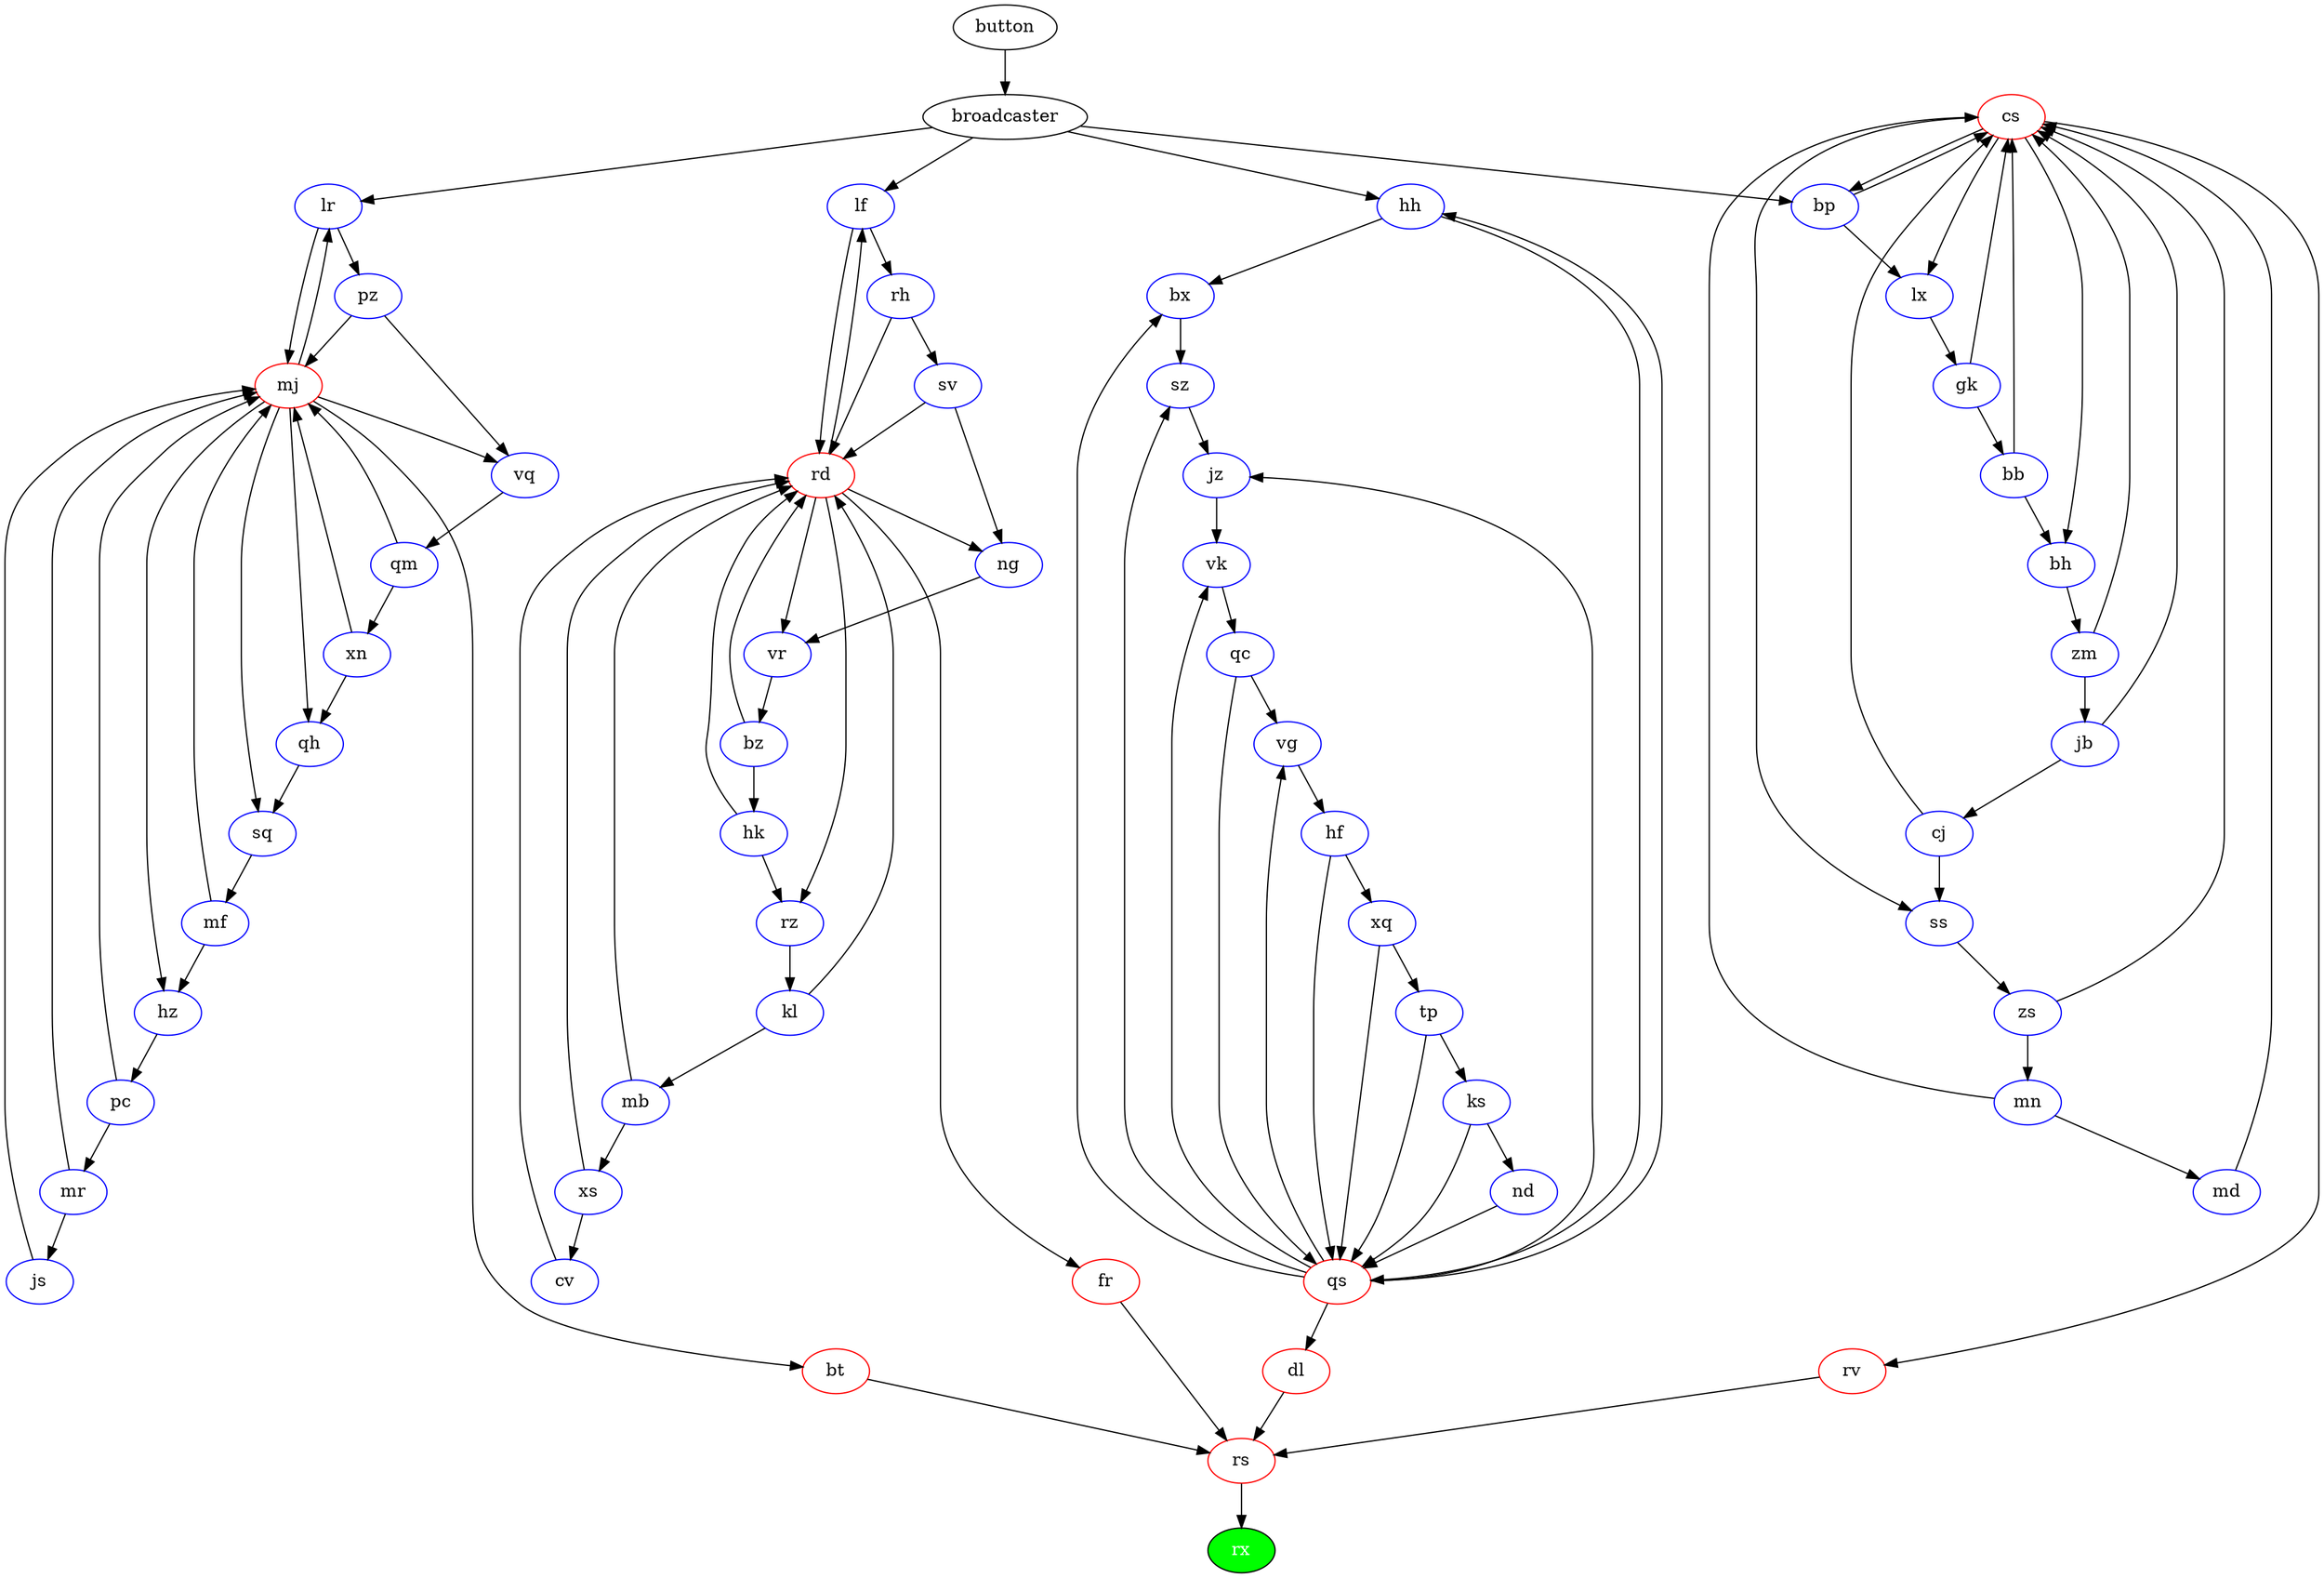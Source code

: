 digraph machine {
fr [color=red]
sz [color=blue]
cs [color=red]
mn [color=blue]
bh [color=blue]
tp [color=blue]
xn [color=blue]
md [color=blue]
bp [color=blue]
bb [color=blue]
rz [color=blue]
hf [color=blue]
vg [color=blue]
qm [color=blue]
jz [color=blue]
hz [color=blue]
qh [color=blue]
gk [color=blue]
sq [color=blue]
rh [color=blue]
mj [color=red]
js [color=blue]
bx [color=blue]
vq [color=blue]
vr [color=blue]
zm [color=blue]
mb [color=blue]
ss [color=blue]
qs [color=red]
nd [color=blue]
hh [color=blue]
lf [color=blue]
hk [color=blue]
cj [color=blue]
rv [color=red]
cv [color=blue]
dl [color=red]
rd [color=red]
broadcaster [color=black]
rs [color=red]
mf [color=blue]
qc [color=blue]
bt [color=red]
vk [color=blue]
xq [color=blue]
xs [color=blue]
bz [color=blue]
sv [color=blue]
kl [color=blue]
lx [color=blue]
ks [color=blue]
zs [color=blue]
jb [color=blue]
pc [color=blue]
lr [color=blue]
ng [color=blue]
pz [color=blue]
mr [color=blue]
rx [fillcolor=green, fontcolor=white, style=filled]
button -> broadcaster
broadcaster -> {hh lr bp lf }
hh -> {qs bx }
lr -> {pz mj }
bp -> {cs lx }
lf -> {rh rd }
qs -> {dl jz bx vk vg hh sz }
bx -> {sz }
pz -> {mj vq }
mj -> {hz bt lr sq qh vq }
cs -> {lx ss rv bh bp }
lx -> {gk }
rh -> {rd sv }
rd -> {ng fr rz lf vr }
dl -> {rs }
jz -> {vk }
vk -> {qc }
vg -> {hf }
sz -> {jz }
vq -> {qm }
hz -> {pc }
bt -> {rs }
sq -> {mf }
qh -> {sq }
ss -> {zs }
rv -> {rs }
bh -> {zm }
gk -> {cs bb }
sv -> {rd ng }
ng -> {vr }
fr -> {rs }
rz -> {kl }
vr -> {bz }
rs -> {rx }
qc -> {qs vg }
hf -> {qs xq }
qm -> {mj xn }
pc -> {mj mr }
mf -> {mj hz }
zs -> {cs mn }
zm -> {cs jb }
bb -> {bh cs }
kl -> {rd mb }
bz -> {rd hk }
xq -> {tp qs }
xn -> {mj qh }
mr -> {mj js }
mn -> {cs md }
jb -> {cj cs }
mb -> {rd xs }
hk -> {rz rd }
tp -> {qs ks }
js -> {mj }
md -> {cs }
cj -> {ss cs }
xs -> {cv rd }
ks -> {qs nd }
cv -> {rd }
nd -> {qs }
}
